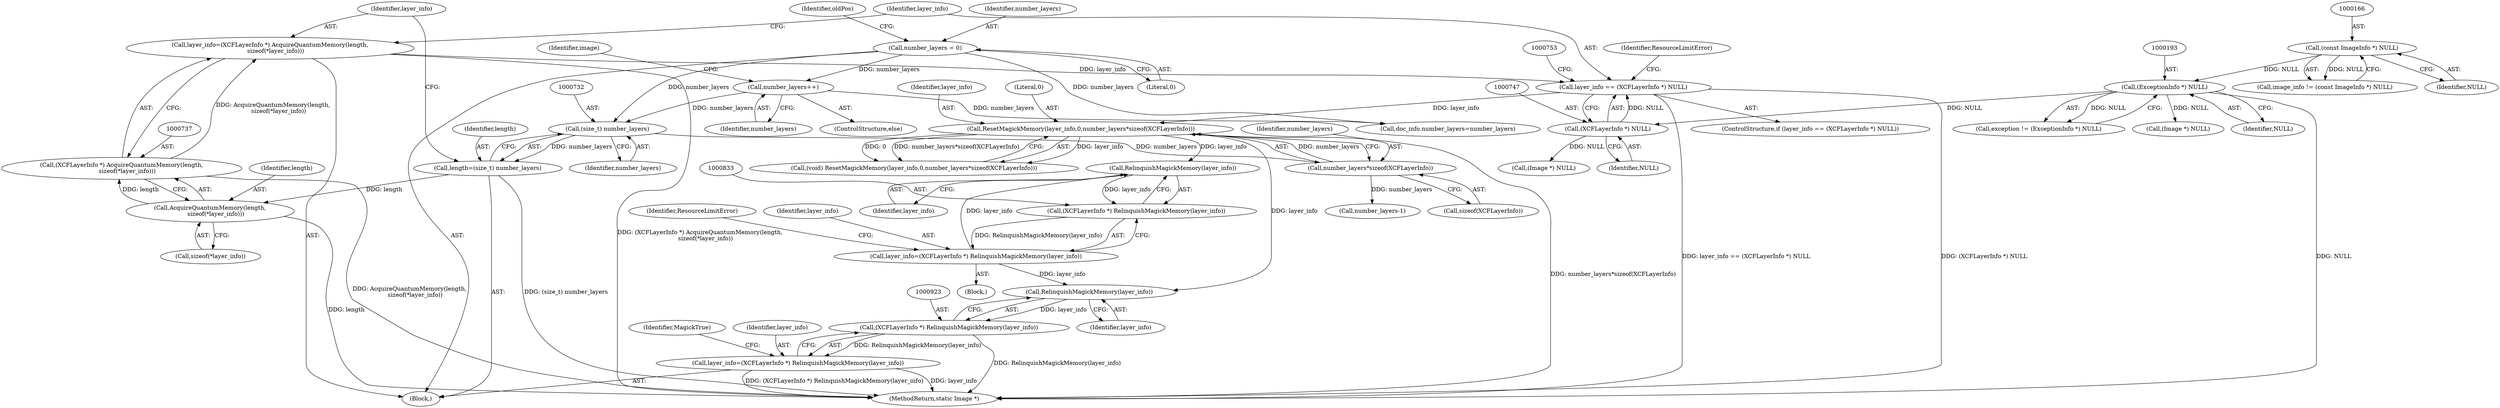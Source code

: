 digraph "0_ImageMagick_d31fec57e9dfb0516deead2053a856e3c71e9751@pointer" {
"1000834" [label="(Call,RelinquishMagickMemory(layer_info))"];
"1000754" [label="(Call,ResetMagickMemory(layer_info,0,number_layers*sizeof(XCFLayerInfo)))"];
"1000744" [label="(Call,layer_info == (XCFLayerInfo *) NULL)"];
"1000734" [label="(Call,layer_info=(XCFLayerInfo *) AcquireQuantumMemory(length,\n      sizeof(*layer_info)))"];
"1000736" [label="(Call,(XCFLayerInfo *) AcquireQuantumMemory(length,\n      sizeof(*layer_info)))"];
"1000738" [label="(Call,AcquireQuantumMemory(length,\n      sizeof(*layer_info)))"];
"1000729" [label="(Call,length=(size_t) number_layers)"];
"1000731" [label="(Call,(size_t) number_layers)"];
"1000692" [label="(Call,number_layers++)"];
"1000668" [label="(Call,number_layers = 0)"];
"1000746" [label="(Call,(XCFLayerInfo *) NULL)"];
"1000192" [label="(Call,(ExceptionInfo *) NULL)"];
"1000165" [label="(Call,(const ImageInfo *) NULL)"];
"1000757" [label="(Call,number_layers*sizeof(XCFLayerInfo))"];
"1000830" [label="(Call,layer_info=(XCFLayerInfo *) RelinquishMagickMemory(layer_info))"];
"1000832" [label="(Call,(XCFLayerInfo *) RelinquishMagickMemory(layer_info))"];
"1000834" [label="(Call,RelinquishMagickMemory(layer_info))"];
"1000924" [label="(Call,RelinquishMagickMemory(layer_info))"];
"1000922" [label="(Call,(XCFLayerInfo *) RelinquishMagickMemory(layer_info))"];
"1000920" [label="(Call,layer_info=(XCFLayerInfo *) RelinquishMagickMemory(layer_info))"];
"1000693" [label="(Identifier,number_layers)"];
"1000733" [label="(Identifier,number_layers)"];
"1000739" [label="(Identifier,length)"];
"1000730" [label="(Identifier,length)"];
"1000670" [label="(Literal,0)"];
"1000731" [label="(Call,(size_t) number_layers)"];
"1000190" [label="(Call,exception != (ExceptionInfo *) NULL)"];
"1000925" [label="(Identifier,layer_info)"];
"1000744" [label="(Call,layer_info == (XCFLayerInfo *) NULL)"];
"1000924" [label="(Call,RelinquishMagickMemory(layer_info))"];
"1000735" [label="(Identifier,layer_info)"];
"1000668" [label="(Call,number_layers = 0)"];
"1000673" [label="(Identifier,oldPos)"];
"1000921" [label="(Identifier,layer_info)"];
"1000738" [label="(Call,AcquireQuantumMemory(length,\n      sizeof(*layer_info)))"];
"1000758" [label="(Identifier,number_layers)"];
"1000835" [label="(Identifier,layer_info)"];
"1000834" [label="(Call,RelinquishMagickMemory(layer_info))"];
"1000832" [label="(Call,(XCFLayerInfo *) RelinquishMagickMemory(layer_info))"];
"1000163" [label="(Call,image_info != (const ImageInfo *) NULL)"];
"1000920" [label="(Call,layer_info=(XCFLayerInfo *) RelinquishMagickMemory(layer_info))"];
"1000837" [label="(Identifier,ResourceLimitError)"];
"1000746" [label="(Call,(XCFLayerInfo *) NULL)"];
"1000736" [label="(Call,(XCFLayerInfo *) AcquireQuantumMemory(length,\n      sizeof(*layer_info)))"];
"1000691" [label="(ControlStructure,else)"];
"1000711" [label="(Call,doc_info.number_layers=number_layers)"];
"1000748" [label="(Identifier,NULL)"];
"1000830" [label="(Call,layer_info=(XCFLayerInfo *) RelinquishMagickMemory(layer_info))"];
"1000757" [label="(Call,number_layers*sizeof(XCFLayerInfo))"];
"1000192" [label="(Call,(ExceptionInfo *) NULL)"];
"1000750" [label="(Identifier,ResourceLimitError)"];
"1000658" [label="(Block,)"];
"1000987" [label="(Call,(Image *) NULL)"];
"1000754" [label="(Call,ResetMagickMemory(layer_info,0,number_layers*sizeof(XCFLayerInfo)))"];
"1000740" [label="(Call,sizeof(*layer_info))"];
"1000697" [label="(Identifier,image)"];
"1000922" [label="(Call,(XCFLayerInfo *) RelinquishMagickMemory(layer_info))"];
"1000734" [label="(Call,layer_info=(XCFLayerInfo *) AcquireQuantumMemory(length,\n      sizeof(*layer_info)))"];
"1000745" [label="(Identifier,layer_info)"];
"1000752" [label="(Call,(void) ResetMagickMemory(layer_info,0,number_layers*sizeof(XCFLayerInfo)))"];
"1000756" [label="(Literal,0)"];
"1000669" [label="(Identifier,number_layers)"];
"1000222" [label="(Call,(Image *) NULL)"];
"1000807" [label="(Block,)"];
"1000165" [label="(Call,(const ImageInfo *) NULL)"];
"1000831" [label="(Identifier,layer_info)"];
"1000729" [label="(Call,length=(size_t) number_layers)"];
"1000755" [label="(Identifier,layer_info)"];
"1001006" [label="(MethodReturn,static Image *)"];
"1000927" [label="(Identifier,MagickTrue)"];
"1000194" [label="(Identifier,NULL)"];
"1000852" [label="(Call,number_layers-1)"];
"1000692" [label="(Call,number_layers++)"];
"1000759" [label="(Call,sizeof(XCFLayerInfo))"];
"1000743" [label="(ControlStructure,if (layer_info == (XCFLayerInfo *) NULL))"];
"1000167" [label="(Identifier,NULL)"];
"1000834" -> "1000832"  [label="AST: "];
"1000834" -> "1000835"  [label="CFG: "];
"1000835" -> "1000834"  [label="AST: "];
"1000832" -> "1000834"  [label="CFG: "];
"1000834" -> "1000832"  [label="DDG: layer_info"];
"1000754" -> "1000834"  [label="DDG: layer_info"];
"1000830" -> "1000834"  [label="DDG: layer_info"];
"1000754" -> "1000752"  [label="AST: "];
"1000754" -> "1000757"  [label="CFG: "];
"1000755" -> "1000754"  [label="AST: "];
"1000756" -> "1000754"  [label="AST: "];
"1000757" -> "1000754"  [label="AST: "];
"1000752" -> "1000754"  [label="CFG: "];
"1000754" -> "1001006"  [label="DDG: number_layers*sizeof(XCFLayerInfo)"];
"1000754" -> "1000752"  [label="DDG: layer_info"];
"1000754" -> "1000752"  [label="DDG: 0"];
"1000754" -> "1000752"  [label="DDG: number_layers*sizeof(XCFLayerInfo)"];
"1000744" -> "1000754"  [label="DDG: layer_info"];
"1000757" -> "1000754"  [label="DDG: number_layers"];
"1000754" -> "1000924"  [label="DDG: layer_info"];
"1000744" -> "1000743"  [label="AST: "];
"1000744" -> "1000746"  [label="CFG: "];
"1000745" -> "1000744"  [label="AST: "];
"1000746" -> "1000744"  [label="AST: "];
"1000750" -> "1000744"  [label="CFG: "];
"1000753" -> "1000744"  [label="CFG: "];
"1000744" -> "1001006"  [label="DDG: layer_info == (XCFLayerInfo *) NULL"];
"1000744" -> "1001006"  [label="DDG: (XCFLayerInfo *) NULL"];
"1000734" -> "1000744"  [label="DDG: layer_info"];
"1000746" -> "1000744"  [label="DDG: NULL"];
"1000734" -> "1000658"  [label="AST: "];
"1000734" -> "1000736"  [label="CFG: "];
"1000735" -> "1000734"  [label="AST: "];
"1000736" -> "1000734"  [label="AST: "];
"1000745" -> "1000734"  [label="CFG: "];
"1000734" -> "1001006"  [label="DDG: (XCFLayerInfo *) AcquireQuantumMemory(length,\n      sizeof(*layer_info))"];
"1000736" -> "1000734"  [label="DDG: AcquireQuantumMemory(length,\n      sizeof(*layer_info))"];
"1000736" -> "1000738"  [label="CFG: "];
"1000737" -> "1000736"  [label="AST: "];
"1000738" -> "1000736"  [label="AST: "];
"1000736" -> "1001006"  [label="DDG: AcquireQuantumMemory(length,\n      sizeof(*layer_info))"];
"1000738" -> "1000736"  [label="DDG: length"];
"1000738" -> "1000740"  [label="CFG: "];
"1000739" -> "1000738"  [label="AST: "];
"1000740" -> "1000738"  [label="AST: "];
"1000738" -> "1001006"  [label="DDG: length"];
"1000729" -> "1000738"  [label="DDG: length"];
"1000729" -> "1000658"  [label="AST: "];
"1000729" -> "1000731"  [label="CFG: "];
"1000730" -> "1000729"  [label="AST: "];
"1000731" -> "1000729"  [label="AST: "];
"1000735" -> "1000729"  [label="CFG: "];
"1000729" -> "1001006"  [label="DDG: (size_t) number_layers"];
"1000731" -> "1000729"  [label="DDG: number_layers"];
"1000731" -> "1000733"  [label="CFG: "];
"1000732" -> "1000731"  [label="AST: "];
"1000733" -> "1000731"  [label="AST: "];
"1000692" -> "1000731"  [label="DDG: number_layers"];
"1000668" -> "1000731"  [label="DDG: number_layers"];
"1000731" -> "1000757"  [label="DDG: number_layers"];
"1000692" -> "1000691"  [label="AST: "];
"1000692" -> "1000693"  [label="CFG: "];
"1000693" -> "1000692"  [label="AST: "];
"1000697" -> "1000692"  [label="CFG: "];
"1000668" -> "1000692"  [label="DDG: number_layers"];
"1000692" -> "1000711"  [label="DDG: number_layers"];
"1000668" -> "1000658"  [label="AST: "];
"1000668" -> "1000670"  [label="CFG: "];
"1000669" -> "1000668"  [label="AST: "];
"1000670" -> "1000668"  [label="AST: "];
"1000673" -> "1000668"  [label="CFG: "];
"1000668" -> "1000711"  [label="DDG: number_layers"];
"1000746" -> "1000748"  [label="CFG: "];
"1000747" -> "1000746"  [label="AST: "];
"1000748" -> "1000746"  [label="AST: "];
"1000192" -> "1000746"  [label="DDG: NULL"];
"1000746" -> "1000987"  [label="DDG: NULL"];
"1000192" -> "1000190"  [label="AST: "];
"1000192" -> "1000194"  [label="CFG: "];
"1000193" -> "1000192"  [label="AST: "];
"1000194" -> "1000192"  [label="AST: "];
"1000190" -> "1000192"  [label="CFG: "];
"1000192" -> "1001006"  [label="DDG: NULL"];
"1000192" -> "1000190"  [label="DDG: NULL"];
"1000165" -> "1000192"  [label="DDG: NULL"];
"1000192" -> "1000222"  [label="DDG: NULL"];
"1000165" -> "1000163"  [label="AST: "];
"1000165" -> "1000167"  [label="CFG: "];
"1000166" -> "1000165"  [label="AST: "];
"1000167" -> "1000165"  [label="AST: "];
"1000163" -> "1000165"  [label="CFG: "];
"1000165" -> "1000163"  [label="DDG: NULL"];
"1000757" -> "1000759"  [label="CFG: "];
"1000758" -> "1000757"  [label="AST: "];
"1000759" -> "1000757"  [label="AST: "];
"1000757" -> "1000852"  [label="DDG: number_layers"];
"1000830" -> "1000807"  [label="AST: "];
"1000830" -> "1000832"  [label="CFG: "];
"1000831" -> "1000830"  [label="AST: "];
"1000832" -> "1000830"  [label="AST: "];
"1000837" -> "1000830"  [label="CFG: "];
"1000832" -> "1000830"  [label="DDG: RelinquishMagickMemory(layer_info)"];
"1000830" -> "1000924"  [label="DDG: layer_info"];
"1000833" -> "1000832"  [label="AST: "];
"1000924" -> "1000922"  [label="AST: "];
"1000924" -> "1000925"  [label="CFG: "];
"1000925" -> "1000924"  [label="AST: "];
"1000922" -> "1000924"  [label="CFG: "];
"1000924" -> "1000922"  [label="DDG: layer_info"];
"1000922" -> "1000920"  [label="AST: "];
"1000923" -> "1000922"  [label="AST: "];
"1000920" -> "1000922"  [label="CFG: "];
"1000922" -> "1001006"  [label="DDG: RelinquishMagickMemory(layer_info)"];
"1000922" -> "1000920"  [label="DDG: RelinquishMagickMemory(layer_info)"];
"1000920" -> "1000658"  [label="AST: "];
"1000921" -> "1000920"  [label="AST: "];
"1000927" -> "1000920"  [label="CFG: "];
"1000920" -> "1001006"  [label="DDG: layer_info"];
"1000920" -> "1001006"  [label="DDG: (XCFLayerInfo *) RelinquishMagickMemory(layer_info)"];
}
